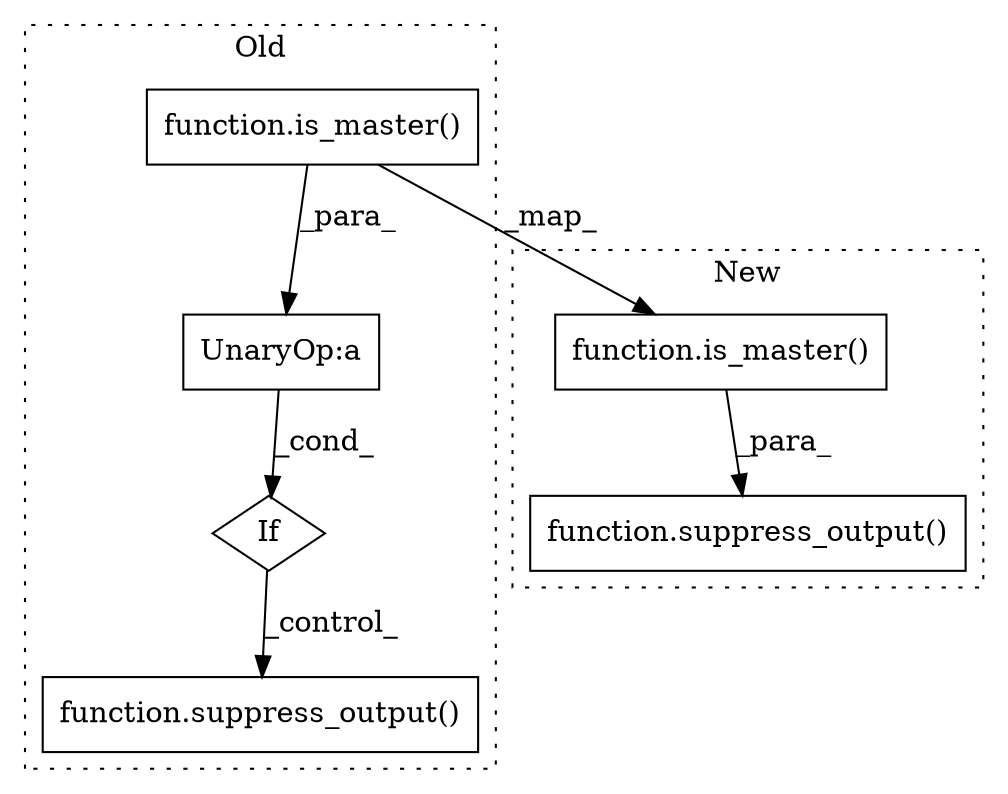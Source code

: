 digraph G {
subgraph cluster0 {
1 [label="function.is_master()" a="75" s="1933,1947" l="10,1" shape="box"];
3 [label="If" a="96" s="1926" l="3" shape="diamond"];
4 [label="UnaryOp:a" a="61" s="1929" l="19" shape="box"];
6 [label="function.suppress_output()" a="75" s="1958" l="17" shape="box"];
label = "Old";
style="dotted";
}
subgraph cluster1 {
2 [label="function.is_master()" a="75" s="1942,1956" l="10,1" shape="box"];
5 [label="function.suppress_output()" a="75" s="1926,1957" l="16,1" shape="box"];
label = "New";
style="dotted";
}
1 -> 4 [label="_para_"];
1 -> 2 [label="_map_"];
2 -> 5 [label="_para_"];
3 -> 6 [label="_control_"];
4 -> 3 [label="_cond_"];
}